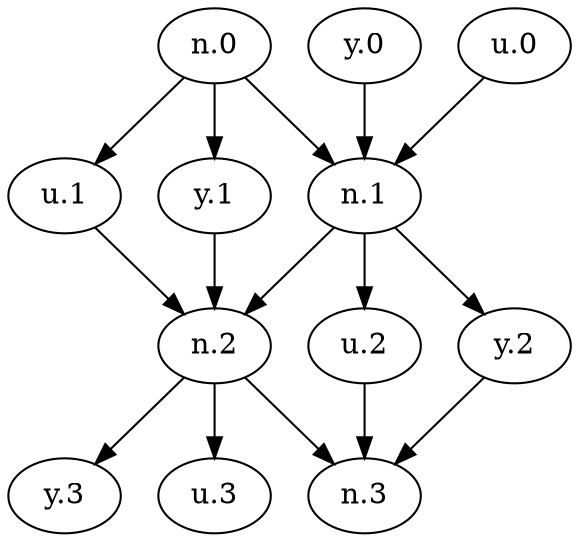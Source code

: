 strict digraph "" {
	"n.0" -> "u.1";
	"n.0" -> "n.1";
	"n.0" -> "y.1";
	"u.1" -> "n.2";
	"n.2" -> "n.3";
	"n.2" -> "y.3";
	"n.2" -> "u.3";
	"y.0" -> "n.1";
	"n.1" -> "n.2";
	"n.1" -> "u.2";
	"n.1" -> "y.2";
	"u.0" -> "n.1";
	"y.1" -> "n.2";
	"u.2" -> "n.3";
	"y.2" -> "n.3";
}
